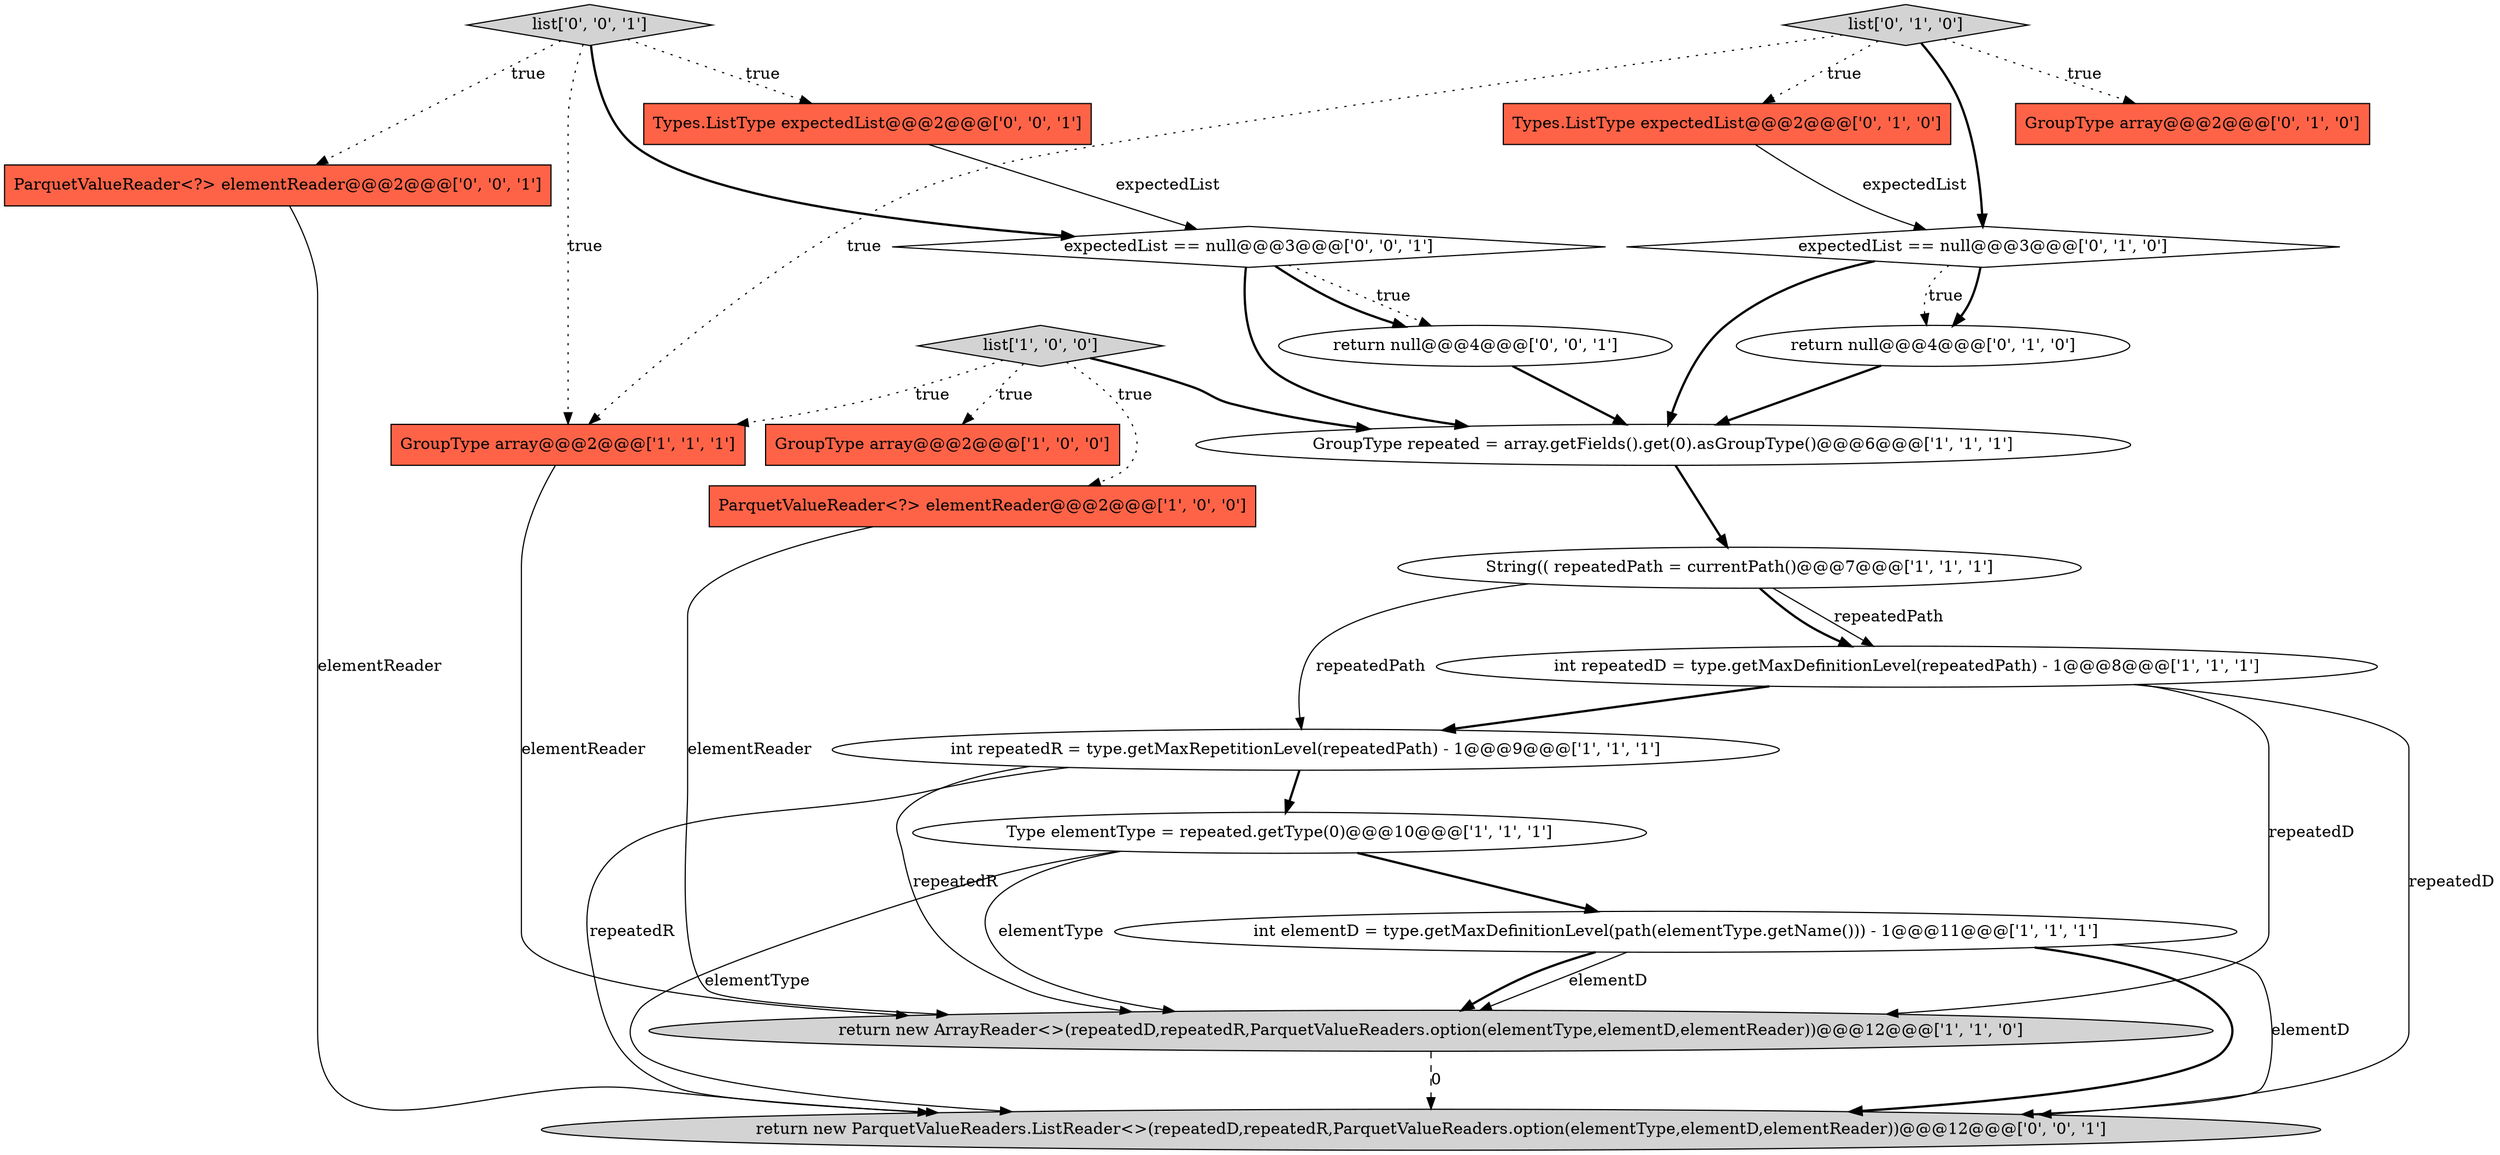 digraph {
7 [style = filled, label = "GroupType array@@@2@@@['1', '0', '0']", fillcolor = tomato, shape = box image = "AAA0AAABBB1BBB"];
18 [style = filled, label = "Types.ListType expectedList@@@2@@@['0', '0', '1']", fillcolor = tomato, shape = box image = "AAA0AAABBB3BBB"];
9 [style = filled, label = "list['1', '0', '0']", fillcolor = lightgray, shape = diamond image = "AAA0AAABBB1BBB"];
10 [style = filled, label = "GroupType repeated = array.getFields().get(0).asGroupType()@@@6@@@['1', '1', '1']", fillcolor = white, shape = ellipse image = "AAA0AAABBB1BBB"];
19 [style = filled, label = "list['0', '0', '1']", fillcolor = lightgray, shape = diamond image = "AAA0AAABBB3BBB"];
21 [style = filled, label = "return new ParquetValueReaders.ListReader<>(repeatedD,repeatedR,ParquetValueReaders.option(elementType,elementD,elementReader))@@@12@@@['0', '0', '1']", fillcolor = lightgray, shape = ellipse image = "AAA0AAABBB3BBB"];
13 [style = filled, label = "Types.ListType expectedList@@@2@@@['0', '1', '0']", fillcolor = tomato, shape = box image = "AAA0AAABBB2BBB"];
4 [style = filled, label = "ParquetValueReader<?> elementReader@@@2@@@['1', '0', '0']", fillcolor = tomato, shape = box image = "AAA0AAABBB1BBB"];
16 [style = filled, label = "ParquetValueReader<?> elementReader@@@2@@@['0', '0', '1']", fillcolor = tomato, shape = box image = "AAA0AAABBB3BBB"];
17 [style = filled, label = "return null@@@4@@@['0', '0', '1']", fillcolor = white, shape = ellipse image = "AAA0AAABBB3BBB"];
14 [style = filled, label = "expectedList == null@@@3@@@['0', '1', '0']", fillcolor = white, shape = diamond image = "AAA1AAABBB2BBB"];
20 [style = filled, label = "expectedList == null@@@3@@@['0', '0', '1']", fillcolor = white, shape = diamond image = "AAA0AAABBB3BBB"];
1 [style = filled, label = "return new ArrayReader<>(repeatedD,repeatedR,ParquetValueReaders.option(elementType,elementD,elementReader))@@@12@@@['1', '1', '0']", fillcolor = lightgray, shape = ellipse image = "AAA0AAABBB1BBB"];
15 [style = filled, label = "list['0', '1', '0']", fillcolor = lightgray, shape = diamond image = "AAA0AAABBB2BBB"];
3 [style = filled, label = "String(( repeatedPath = currentPath()@@@7@@@['1', '1', '1']", fillcolor = white, shape = ellipse image = "AAA0AAABBB1BBB"];
5 [style = filled, label = "int elementD = type.getMaxDefinitionLevel(path(elementType.getName())) - 1@@@11@@@['1', '1', '1']", fillcolor = white, shape = ellipse image = "AAA0AAABBB1BBB"];
6 [style = filled, label = "int repeatedR = type.getMaxRepetitionLevel(repeatedPath) - 1@@@9@@@['1', '1', '1']", fillcolor = white, shape = ellipse image = "AAA0AAABBB1BBB"];
11 [style = filled, label = "GroupType array@@@2@@@['0', '1', '0']", fillcolor = tomato, shape = box image = "AAA0AAABBB2BBB"];
8 [style = filled, label = "GroupType array@@@2@@@['1', '1', '1']", fillcolor = tomato, shape = box image = "AAA0AAABBB1BBB"];
2 [style = filled, label = "Type elementType = repeated.getType(0)@@@10@@@['1', '1', '1']", fillcolor = white, shape = ellipse image = "AAA0AAABBB1BBB"];
0 [style = filled, label = "int repeatedD = type.getMaxDefinitionLevel(repeatedPath) - 1@@@8@@@['1', '1', '1']", fillcolor = white, shape = ellipse image = "AAA0AAABBB1BBB"];
12 [style = filled, label = "return null@@@4@@@['0', '1', '0']", fillcolor = white, shape = ellipse image = "AAA1AAABBB2BBB"];
16->21 [style = solid, label="elementReader"];
0->6 [style = bold, label=""];
18->20 [style = solid, label="expectedList"];
9->8 [style = dotted, label="true"];
15->13 [style = dotted, label="true"];
3->6 [style = solid, label="repeatedPath"];
20->10 [style = bold, label=""];
5->1 [style = solid, label="elementD"];
2->5 [style = bold, label=""];
0->1 [style = solid, label="repeatedD"];
9->7 [style = dotted, label="true"];
5->1 [style = bold, label=""];
19->20 [style = bold, label=""];
3->0 [style = solid, label="repeatedPath"];
20->17 [style = dotted, label="true"];
15->11 [style = dotted, label="true"];
5->21 [style = solid, label="elementD"];
14->12 [style = bold, label=""];
6->21 [style = solid, label="repeatedR"];
2->21 [style = solid, label="elementType"];
1->21 [style = dashed, label="0"];
14->12 [style = dotted, label="true"];
13->14 [style = solid, label="expectedList"];
19->8 [style = dotted, label="true"];
6->2 [style = bold, label=""];
10->3 [style = bold, label=""];
19->18 [style = dotted, label="true"];
15->8 [style = dotted, label="true"];
12->10 [style = bold, label=""];
19->16 [style = dotted, label="true"];
5->21 [style = bold, label=""];
15->14 [style = bold, label=""];
6->1 [style = solid, label="repeatedR"];
3->0 [style = bold, label=""];
9->4 [style = dotted, label="true"];
0->21 [style = solid, label="repeatedD"];
20->17 [style = bold, label=""];
2->1 [style = solid, label="elementType"];
14->10 [style = bold, label=""];
17->10 [style = bold, label=""];
9->10 [style = bold, label=""];
4->1 [style = solid, label="elementReader"];
8->1 [style = solid, label="elementReader"];
}

